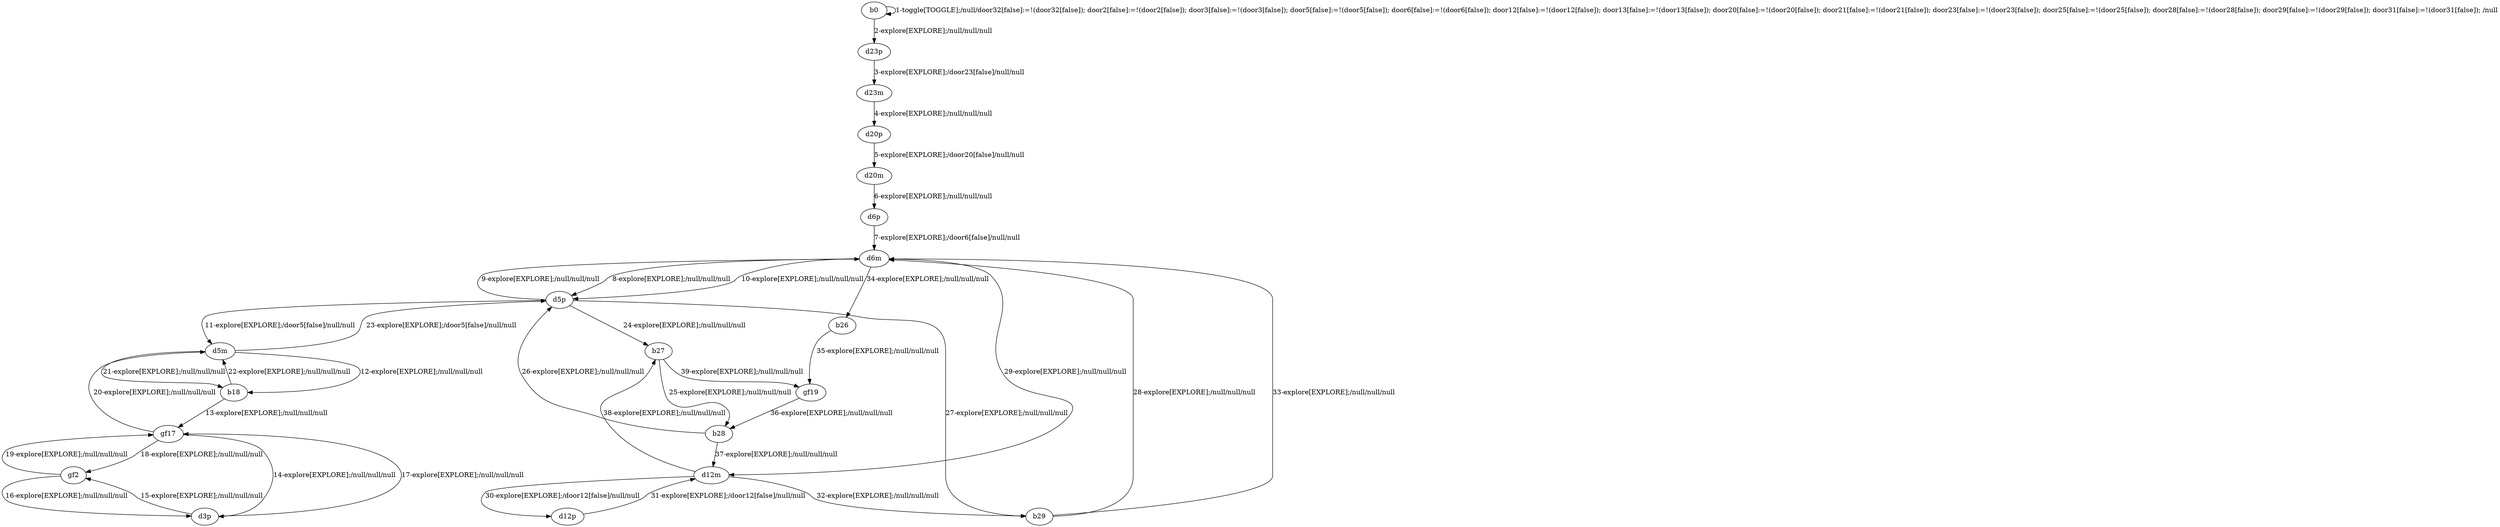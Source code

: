 # Total number of goals covered by this test: 1
# b27 --> gf19

digraph g {
"b0" -> "b0" [label = "1-toggle[TOGGLE];/null/door32[false]:=!(door32[false]); door2[false]:=!(door2[false]); door3[false]:=!(door3[false]); door5[false]:=!(door5[false]); door6[false]:=!(door6[false]); door12[false]:=!(door12[false]); door13[false]:=!(door13[false]); door20[false]:=!(door20[false]); door21[false]:=!(door21[false]); door23[false]:=!(door23[false]); door25[false]:=!(door25[false]); door28[false]:=!(door28[false]); door29[false]:=!(door29[false]); door31[false]:=!(door31[false]); /null"];
"b0" -> "d23p" [label = "2-explore[EXPLORE];/null/null/null"];
"d23p" -> "d23m" [label = "3-explore[EXPLORE];/door23[false]/null/null"];
"d23m" -> "d20p" [label = "4-explore[EXPLORE];/null/null/null"];
"d20p" -> "d20m" [label = "5-explore[EXPLORE];/door20[false]/null/null"];
"d20m" -> "d6p" [label = "6-explore[EXPLORE];/null/null/null"];
"d6p" -> "d6m" [label = "7-explore[EXPLORE];/door6[false]/null/null"];
"d6m" -> "d5p" [label = "8-explore[EXPLORE];/null/null/null"];
"d5p" -> "d6m" [label = "9-explore[EXPLORE];/null/null/null"];
"d6m" -> "d5p" [label = "10-explore[EXPLORE];/null/null/null"];
"d5p" -> "d5m" [label = "11-explore[EXPLORE];/door5[false]/null/null"];
"d5m" -> "b18" [label = "12-explore[EXPLORE];/null/null/null"];
"b18" -> "gf17" [label = "13-explore[EXPLORE];/null/null/null"];
"gf17" -> "d3p" [label = "14-explore[EXPLORE];/null/null/null"];
"d3p" -> "gf2" [label = "15-explore[EXPLORE];/null/null/null"];
"gf2" -> "d3p" [label = "16-explore[EXPLORE];/null/null/null"];
"d3p" -> "gf17" [label = "17-explore[EXPLORE];/null/null/null"];
"gf17" -> "gf2" [label = "18-explore[EXPLORE];/null/null/null"];
"gf2" -> "gf17" [label = "19-explore[EXPLORE];/null/null/null"];
"gf17" -> "d5m" [label = "20-explore[EXPLORE];/null/null/null"];
"d5m" -> "b18" [label = "21-explore[EXPLORE];/null/null/null"];
"b18" -> "d5m" [label = "22-explore[EXPLORE];/null/null/null"];
"d5m" -> "d5p" [label = "23-explore[EXPLORE];/door5[false]/null/null"];
"d5p" -> "b27" [label = "24-explore[EXPLORE];/null/null/null"];
"b27" -> "b28" [label = "25-explore[EXPLORE];/null/null/null"];
"b28" -> "d5p" [label = "26-explore[EXPLORE];/null/null/null"];
"d5p" -> "b29" [label = "27-explore[EXPLORE];/null/null/null"];
"b29" -> "d6m" [label = "28-explore[EXPLORE];/null/null/null"];
"d6m" -> "d12m" [label = "29-explore[EXPLORE];/null/null/null"];
"d12m" -> "d12p" [label = "30-explore[EXPLORE];/door12[false]/null/null"];
"d12p" -> "d12m" [label = "31-explore[EXPLORE];/door12[false]/null/null"];
"d12m" -> "b29" [label = "32-explore[EXPLORE];/null/null/null"];
"b29" -> "d6m" [label = "33-explore[EXPLORE];/null/null/null"];
"d6m" -> "b26" [label = "34-explore[EXPLORE];/null/null/null"];
"b26" -> "gf19" [label = "35-explore[EXPLORE];/null/null/null"];
"gf19" -> "b28" [label = "36-explore[EXPLORE];/null/null/null"];
"b28" -> "d12m" [label = "37-explore[EXPLORE];/null/null/null"];
"d12m" -> "b27" [label = "38-explore[EXPLORE];/null/null/null"];
"b27" -> "gf19" [label = "39-explore[EXPLORE];/null/null/null"];
}
